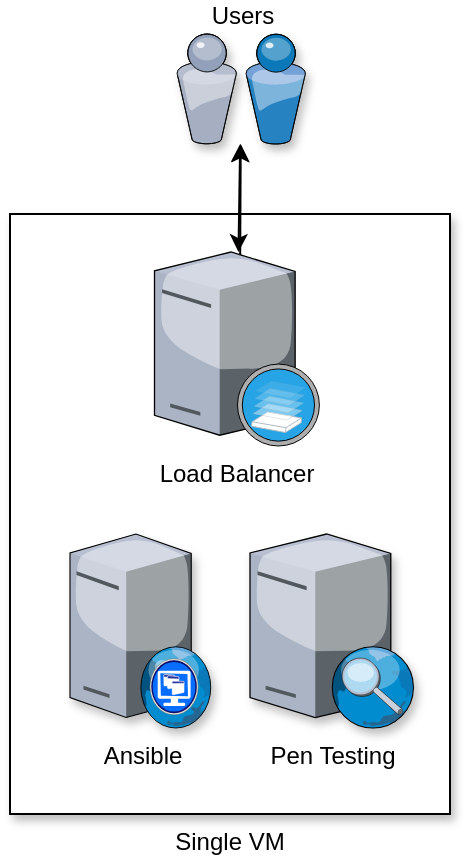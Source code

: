 <mxfile version="12.7.8" type="device"><diagram name="Page-1" id="822b0af5-4adb-64df-f703-e8dfc1f81529"><mxGraphModel dx="1422" dy="751" grid="1" gridSize="10" guides="1" tooltips="1" connect="1" arrows="1" fold="1" page="1" pageScale="1" pageWidth="1100" pageHeight="850" background="#ffffff" math="0" shadow="0"><root><mxCell id="0"/><mxCell id="1" parent="0"/><mxCell id="iFfxKbLt2-G836pS57oZ-7" value="Single VM" style="rounded=0;whiteSpace=wrap;html=1;shadow=1;strokeColor=#000000;fillColor=#ffffff;labelPosition=center;verticalLabelPosition=bottom;align=center;verticalAlign=top;" vertex="1" parent="1"><mxGeometry x="290" y="230" width="220" height="300" as="geometry"/></mxCell><mxCell id="iFfxKbLt2-G836pS57oZ-5" value="" style="edgeStyle=none;rounded=0;orthogonalLoop=1;jettySize=auto;html=1;" edge="1" parent="1" target="qooCzj0sSRNJPpl9ZEZt-1"><mxGeometry relative="1" as="geometry"><mxPoint x="405" y="270" as="sourcePoint"/></mxGeometry></mxCell><mxCell id="qooCzj0sSRNJPpl9ZEZt-43" value="&lt;br&gt;" style="edgeStyle=none;rounded=0;orthogonalLoop=1;jettySize=auto;html=1;startArrow=classic;startFill=1;" parent="1" source="qooCzj0sSRNJPpl9ZEZt-1" target="iFfxKbLt2-G836pS57oZ-4" edge="1"><mxGeometry relative="1" as="geometry"><mxPoint x="405" y="240" as="targetPoint"/></mxGeometry></mxCell><mxCell id="qooCzj0sSRNJPpl9ZEZt-1" value="Users" style="verticalLabelPosition=top;aspect=fixed;html=1;verticalAlign=bottom;strokeColor=none;align=center;outlineConnect=0;shape=mxgraph.citrix.users;shadow=1;labelPosition=center;" parent="1" vertex="1"><mxGeometry x="373.25" y="140" width="64.5" height="55" as="geometry"/></mxCell><mxCell id="qooCzj0sSRNJPpl9ZEZt-14" value="Pen Testing" style="verticalLabelPosition=bottom;aspect=fixed;html=1;verticalAlign=top;strokeColor=none;align=center;outlineConnect=0;shape=mxgraph.citrix.edgesight_server;shadow=1;fontFamily=Helvetica;fontSize=12;fontColor=#000000;fillColor=#ffffff;" parent="1" vertex="1"><mxGeometry x="410" y="390" width="82.45" height="97" as="geometry"/></mxCell><mxCell id="qooCzj0sSRNJPpl9ZEZt-16" value="Ansible" style="verticalLabelPosition=bottom;aspect=fixed;html=1;verticalAlign=top;strokeColor=none;align=center;outlineConnect=0;shape=mxgraph.citrix.desktop_web;shadow=1;fontFamily=Helvetica;fontSize=12;fontColor=#000000;fillColor=#ffffff;" parent="1" vertex="1"><mxGeometry x="320" y="390" width="71" height="97" as="geometry"/></mxCell><mxCell id="iFfxKbLt2-G836pS57oZ-4" value="Load Balancer" style="verticalLabelPosition=bottom;aspect=fixed;html=1;verticalAlign=top;strokeColor=none;align=center;outlineConnect=0;shape=mxgraph.citrix.xenserver;labelPosition=center;" vertex="1" parent="1"><mxGeometry x="362.25" y="249" width="82.45" height="97" as="geometry"/></mxCell></root></mxGraphModel></diagram></mxfile>